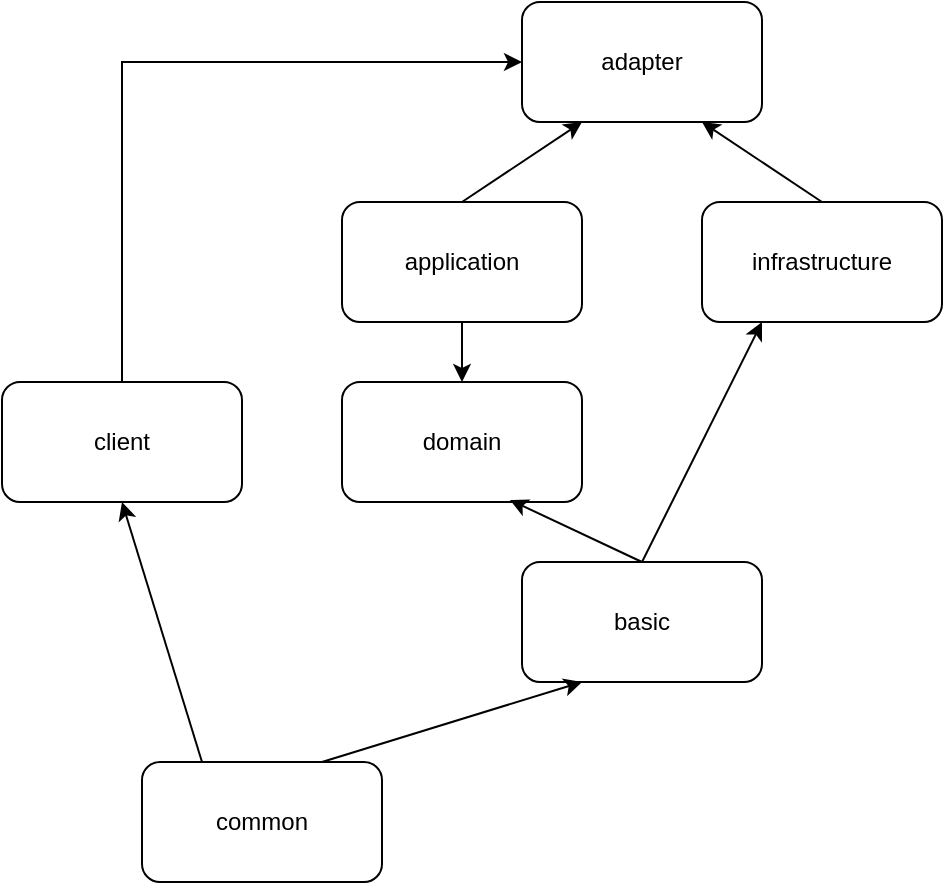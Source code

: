 <mxfile version="17.0.0" type="device"><diagram id="_Z26KuHFKtAP501Jzn5v" name="Page-1"><mxGraphModel dx="706" dy="492" grid="1" gridSize="10" guides="1" tooltips="1" connect="1" arrows="1" fold="1" page="1" pageScale="1" pageWidth="827" pageHeight="1169" math="0" shadow="0"><root><mxCell id="0"/><mxCell id="1" parent="0"/><mxCell id="3GqrKqht87loaUVbR90r-3" value="" style="edgeStyle=orthogonalEdgeStyle;rounded=0;orthogonalLoop=1;jettySize=auto;html=1;" edge="1" parent="1" source="3GqrKqht87loaUVbR90r-1" target="3GqrKqht87loaUVbR90r-2"><mxGeometry relative="1" as="geometry"/></mxCell><mxCell id="3GqrKqht87loaUVbR90r-1" value="application" style="rounded=1;whiteSpace=wrap;html=1;" vertex="1" parent="1"><mxGeometry x="220" y="200" width="120" height="60" as="geometry"/></mxCell><mxCell id="3GqrKqht87loaUVbR90r-2" value="domain" style="rounded=1;whiteSpace=wrap;html=1;" vertex="1" parent="1"><mxGeometry x="220" y="290" width="120" height="60" as="geometry"/></mxCell><mxCell id="3GqrKqht87loaUVbR90r-4" value="adapter" style="rounded=1;whiteSpace=wrap;html=1;" vertex="1" parent="1"><mxGeometry x="310" y="100" width="120" height="60" as="geometry"/></mxCell><mxCell id="3GqrKqht87loaUVbR90r-5" value="" style="endArrow=classic;html=1;rounded=0;entryX=0.25;entryY=1;entryDx=0;entryDy=0;" edge="1" parent="1" target="3GqrKqht87loaUVbR90r-4"><mxGeometry width="50" height="50" relative="1" as="geometry"><mxPoint x="280" y="200" as="sourcePoint"/><mxPoint x="370" y="160" as="targetPoint"/></mxGeometry></mxCell><mxCell id="3GqrKqht87loaUVbR90r-6" value="infrastructure" style="rounded=1;whiteSpace=wrap;html=1;" vertex="1" parent="1"><mxGeometry x="400" y="200" width="120" height="60" as="geometry"/></mxCell><mxCell id="3GqrKqht87loaUVbR90r-7" value="" style="endArrow=classic;html=1;rounded=0;entryX=0.75;entryY=1;entryDx=0;entryDy=0;exitX=0.5;exitY=0;exitDx=0;exitDy=0;" edge="1" parent="1" source="3GqrKqht87loaUVbR90r-6" target="3GqrKqht87loaUVbR90r-4"><mxGeometry width="50" height="50" relative="1" as="geometry"><mxPoint x="510" y="330" as="sourcePoint"/><mxPoint x="380" y="330" as="targetPoint"/></mxGeometry></mxCell><mxCell id="3GqrKqht87loaUVbR90r-8" value="basic" style="rounded=1;whiteSpace=wrap;html=1;" vertex="1" parent="1"><mxGeometry x="310" y="380" width="120" height="60" as="geometry"/></mxCell><mxCell id="3GqrKqht87loaUVbR90r-9" value="" style="endArrow=classic;html=1;rounded=0;entryX=0.7;entryY=0.983;entryDx=0;entryDy=0;entryPerimeter=0;exitX=0.5;exitY=0;exitDx=0;exitDy=0;" edge="1" parent="1" source="3GqrKqht87loaUVbR90r-8" target="3GqrKqht87loaUVbR90r-2"><mxGeometry width="50" height="50" relative="1" as="geometry"><mxPoint x="190" y="470" as="sourcePoint"/><mxPoint x="240" y="420" as="targetPoint"/></mxGeometry></mxCell><mxCell id="3GqrKqht87loaUVbR90r-10" value="" style="endArrow=classic;html=1;rounded=0;exitX=0.5;exitY=0;exitDx=0;exitDy=0;entryX=0.25;entryY=1;entryDx=0;entryDy=0;" edge="1" parent="1" source="3GqrKqht87loaUVbR90r-8" target="3GqrKqht87loaUVbR90r-6"><mxGeometry width="50" height="50" relative="1" as="geometry"><mxPoint x="530" y="280" as="sourcePoint"/><mxPoint x="580" y="230" as="targetPoint"/></mxGeometry></mxCell><mxCell id="3GqrKqht87loaUVbR90r-11" value="client" style="rounded=1;whiteSpace=wrap;html=1;" vertex="1" parent="1"><mxGeometry x="50" y="290" width="120" height="60" as="geometry"/></mxCell><mxCell id="3GqrKqht87loaUVbR90r-12" value="" style="endArrow=classic;html=1;rounded=0;entryX=0;entryY=0.5;entryDx=0;entryDy=0;exitX=0.5;exitY=0;exitDx=0;exitDy=0;" edge="1" parent="1" source="3GqrKqht87loaUVbR90r-11" target="3GqrKqht87loaUVbR90r-4"><mxGeometry width="50" height="50" relative="1" as="geometry"><mxPoint x="70" y="300" as="sourcePoint"/><mxPoint x="120" y="250" as="targetPoint"/><Array as="points"><mxPoint x="110" y="130"/></Array></mxGeometry></mxCell><mxCell id="3GqrKqht87loaUVbR90r-13" value="" style="endArrow=classic;html=1;rounded=0;exitX=0.25;exitY=0;exitDx=0;exitDy=0;entryX=0.5;entryY=1;entryDx=0;entryDy=0;" edge="1" parent="1" source="3GqrKqht87loaUVbR90r-14" target="3GqrKqht87loaUVbR90r-11"><mxGeometry width="50" height="50" relative="1" as="geometry"><mxPoint x="90" y="480" as="sourcePoint"/><mxPoint x="140" y="430" as="targetPoint"/></mxGeometry></mxCell><mxCell id="3GqrKqht87loaUVbR90r-14" value="common" style="rounded=1;whiteSpace=wrap;html=1;" vertex="1" parent="1"><mxGeometry x="120" y="480" width="120" height="60" as="geometry"/></mxCell><mxCell id="3GqrKqht87loaUVbR90r-15" value="" style="endArrow=classic;html=1;rounded=0;entryX=0.25;entryY=1;entryDx=0;entryDy=0;exitX=0.75;exitY=0;exitDx=0;exitDy=0;" edge="1" parent="1" source="3GqrKqht87loaUVbR90r-14" target="3GqrKqht87loaUVbR90r-8"><mxGeometry width="50" height="50" relative="1" as="geometry"><mxPoint x="290" y="520" as="sourcePoint"/><mxPoint x="340" y="470" as="targetPoint"/></mxGeometry></mxCell></root></mxGraphModel></diagram></mxfile>